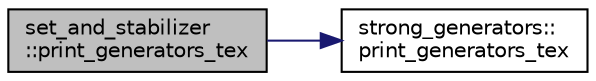 digraph "set_and_stabilizer::print_generators_tex"
{
  edge [fontname="Helvetica",fontsize="10",labelfontname="Helvetica",labelfontsize="10"];
  node [fontname="Helvetica",fontsize="10",shape=record];
  rankdir="LR";
  Node491 [label="set_and_stabilizer\l::print_generators_tex",height=0.2,width=0.4,color="black", fillcolor="grey75", style="filled", fontcolor="black"];
  Node491 -> Node492 [color="midnightblue",fontsize="10",style="solid",fontname="Helvetica"];
  Node492 [label="strong_generators::\lprint_generators_tex",height=0.2,width=0.4,color="black", fillcolor="white", style="filled",URL="$dc/d09/classstrong__generators.html#a5ec5e1048119097985c01a56f427d873"];
}
